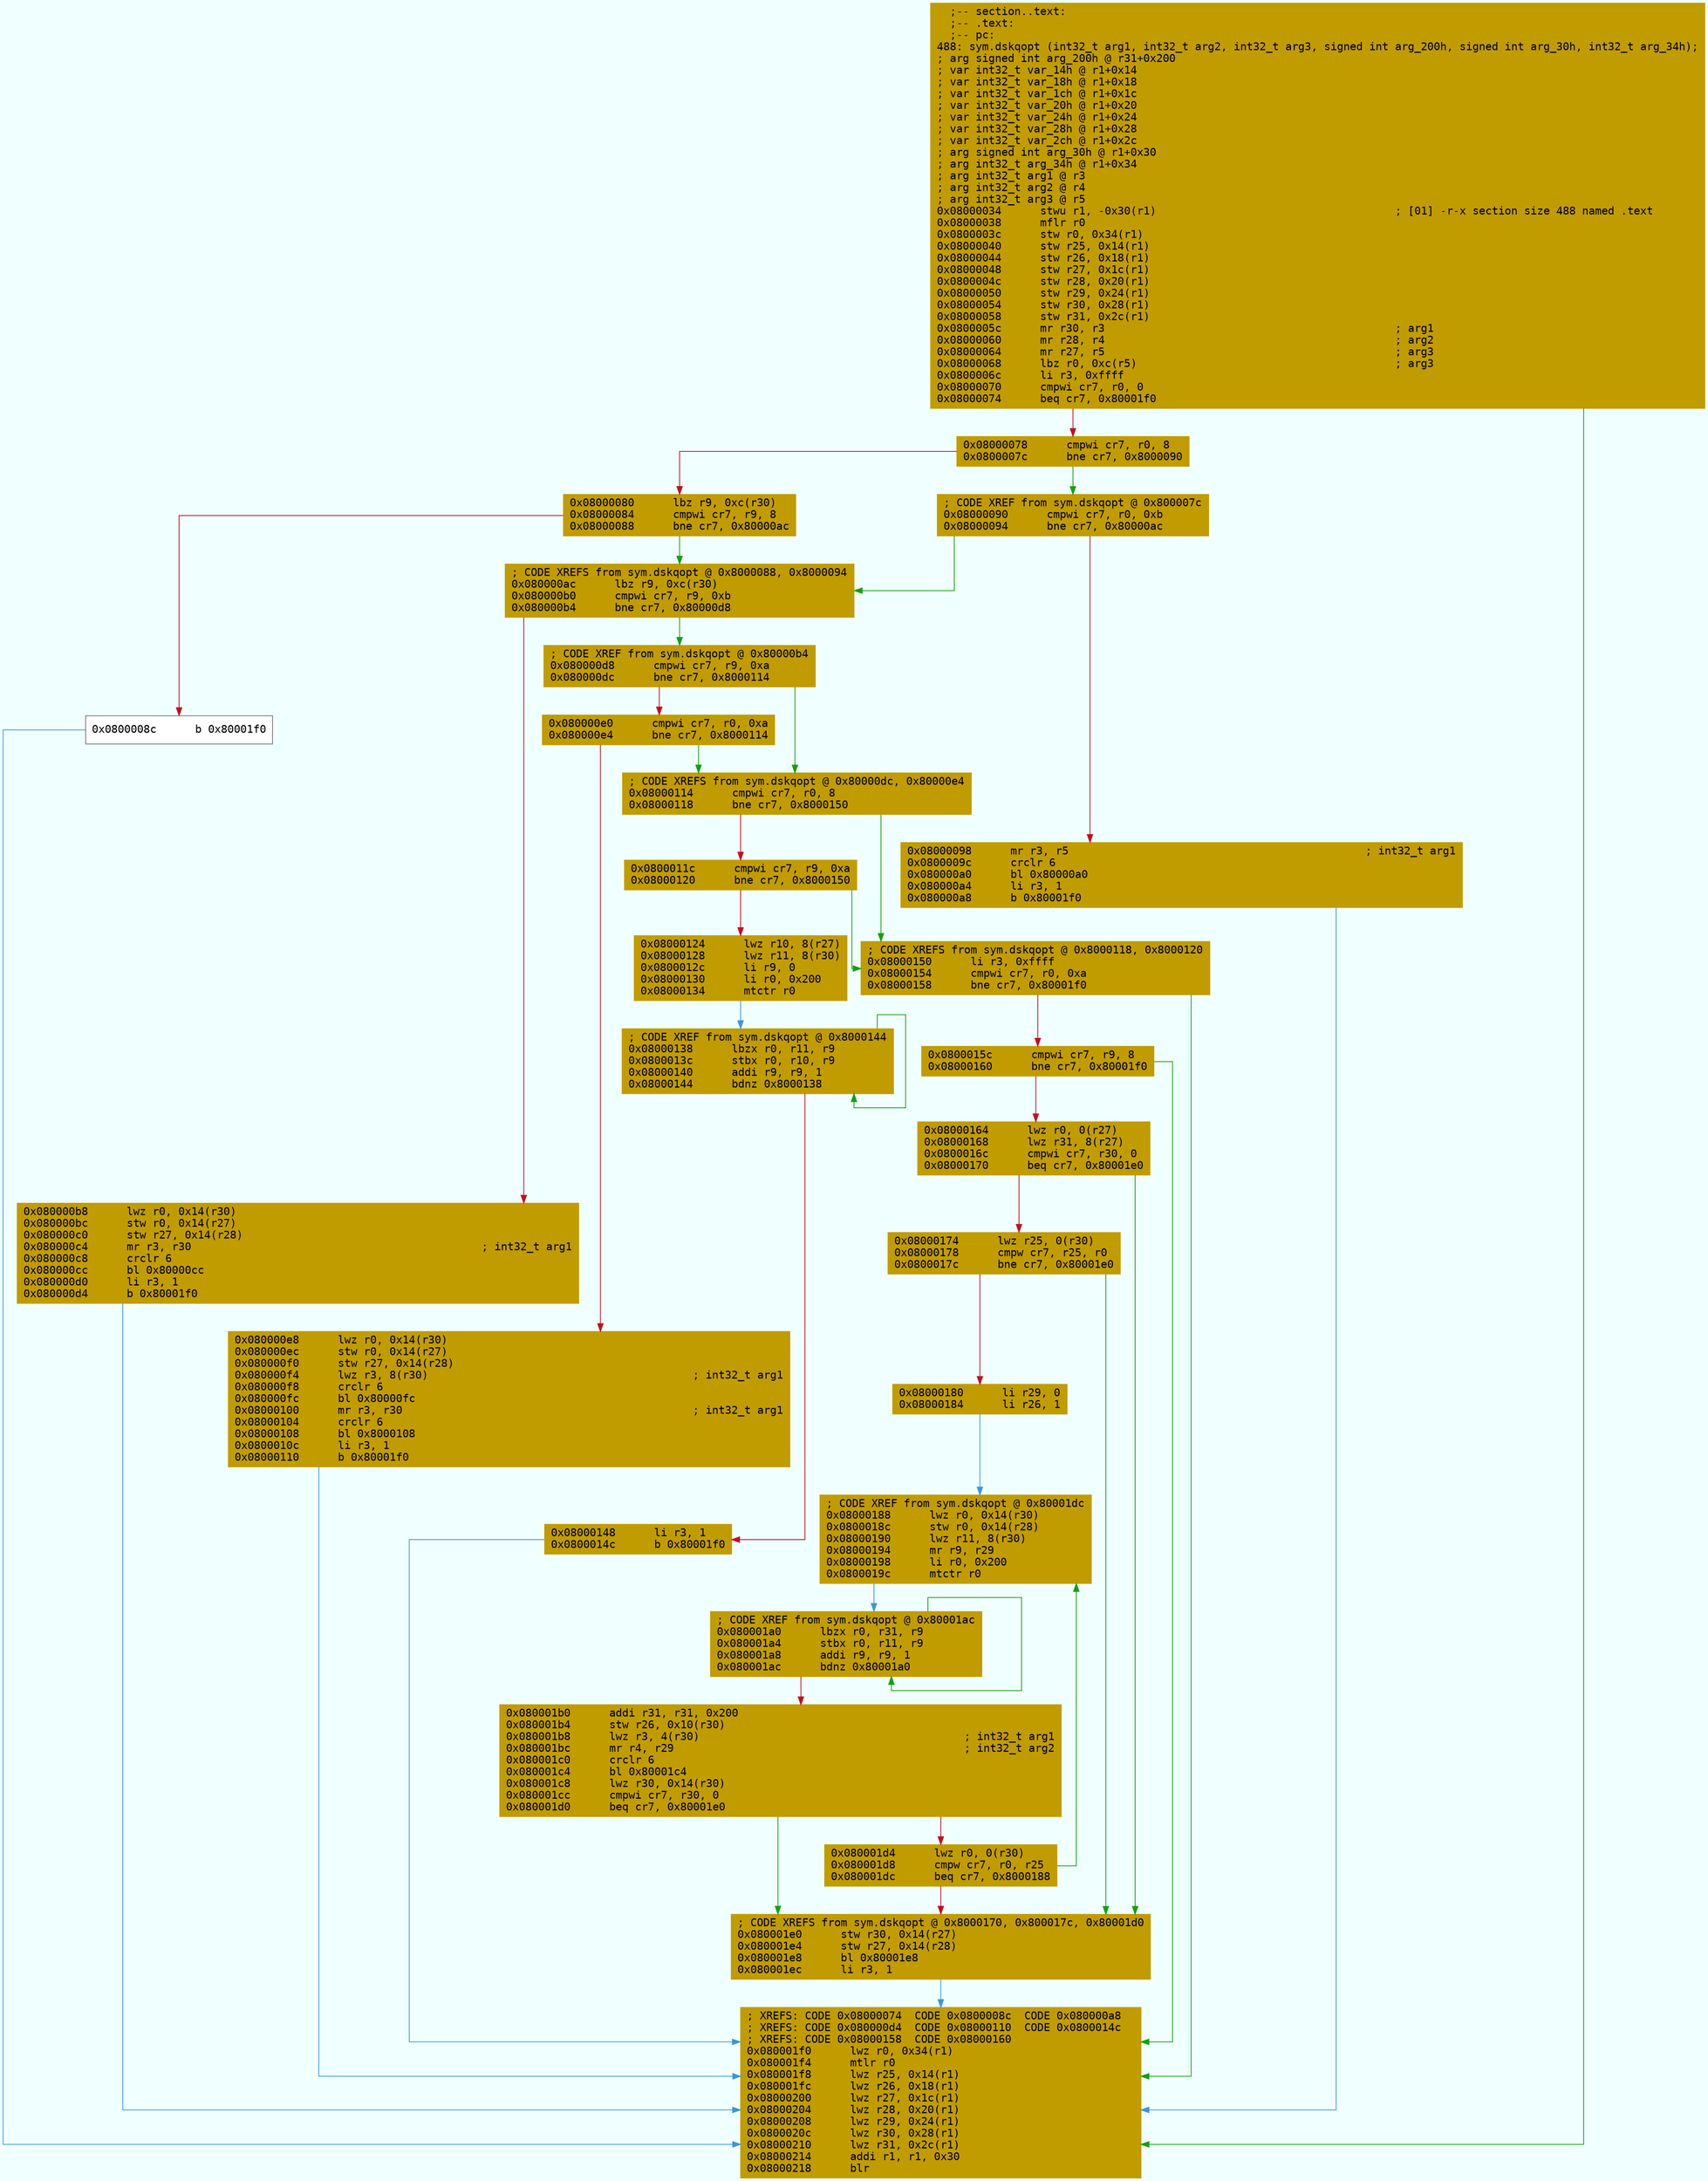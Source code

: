 digraph code {
	graph [bgcolor=azure fontsize=8 fontname="Courier" splines="ortho"];
	node [fillcolor=gray style=filled shape=box];
	edge [arrowhead="normal"];
	"0x08000034" [URL="sym.dskqopt/0x08000034", fillcolor="#c19c00",color="#c19c00", fontname="Courier",label="  ;-- section..text:\l  ;-- .text:\l  ;-- pc:\l488: sym.dskqopt (int32_t arg1, int32_t arg2, int32_t arg3, signed int arg_200h, signed int arg_30h, int32_t arg_34h);\l; arg signed int arg_200h @ r31+0x200\l; var int32_t var_14h @ r1+0x14\l; var int32_t var_18h @ r1+0x18\l; var int32_t var_1ch @ r1+0x1c\l; var int32_t var_20h @ r1+0x20\l; var int32_t var_24h @ r1+0x24\l; var int32_t var_28h @ r1+0x28\l; var int32_t var_2ch @ r1+0x2c\l; arg signed int arg_30h @ r1+0x30\l; arg int32_t arg_34h @ r1+0x34\l; arg int32_t arg1 @ r3\l; arg int32_t arg2 @ r4\l; arg int32_t arg3 @ r5\l0x08000034      stwu r1, -0x30(r1)                                     ; [01] -r-x section size 488 named .text\l0x08000038      mflr r0\l0x0800003c      stw r0, 0x34(r1)\l0x08000040      stw r25, 0x14(r1)\l0x08000044      stw r26, 0x18(r1)\l0x08000048      stw r27, 0x1c(r1)\l0x0800004c      stw r28, 0x20(r1)\l0x08000050      stw r29, 0x24(r1)\l0x08000054      stw r30, 0x28(r1)\l0x08000058      stw r31, 0x2c(r1)\l0x0800005c      mr r30, r3                                             ; arg1\l0x08000060      mr r28, r4                                             ; arg2\l0x08000064      mr r27, r5                                             ; arg3\l0x08000068      lbz r0, 0xc(r5)                                        ; arg3\l0x0800006c      li r3, 0xffff\l0x08000070      cmpwi cr7, r0, 0\l0x08000074      beq cr7, 0x80001f0\l"]
	"0x08000078" [URL="sym.dskqopt/0x08000078", fillcolor="#c19c00",color="#c19c00", fontname="Courier",label="0x08000078      cmpwi cr7, r0, 8\l0x0800007c      bne cr7, 0x8000090\l"]
	"0x08000080" [URL="sym.dskqopt/0x08000080", fillcolor="#c19c00",color="#c19c00", fontname="Courier",label="0x08000080      lbz r9, 0xc(r30)\l0x08000084      cmpwi cr7, r9, 8\l0x08000088      bne cr7, 0x80000ac\l"]
	"0x0800008c" [URL="sym.dskqopt/0x0800008c", fillcolor="white",color="#767676", fontname="Courier",label="0x0800008c      b 0x80001f0\l"]
	"0x08000090" [URL="sym.dskqopt/0x08000090", fillcolor="#c19c00",color="#c19c00", fontname="Courier",label="; CODE XREF from sym.dskqopt @ 0x800007c\l0x08000090      cmpwi cr7, r0, 0xb\l0x08000094      bne cr7, 0x80000ac\l"]
	"0x08000098" [URL="sym.dskqopt/0x08000098", fillcolor="#c19c00",color="#c19c00", fontname="Courier",label="0x08000098      mr r3, r5                                              ; int32_t arg1\l0x0800009c      crclr 6\l0x080000a0      bl 0x80000a0\l0x080000a4      li r3, 1\l0x080000a8      b 0x80001f0\l"]
	"0x080000ac" [URL="sym.dskqopt/0x080000ac", fillcolor="#c19c00",color="#c19c00", fontname="Courier",label="; CODE XREFS from sym.dskqopt @ 0x8000088, 0x8000094\l0x080000ac      lbz r9, 0xc(r30)\l0x080000b0      cmpwi cr7, r9, 0xb\l0x080000b4      bne cr7, 0x80000d8\l"]
	"0x080000b8" [URL="sym.dskqopt/0x080000b8", fillcolor="#c19c00",color="#c19c00", fontname="Courier",label="0x080000b8      lwz r0, 0x14(r30)\l0x080000bc      stw r0, 0x14(r27)\l0x080000c0      stw r27, 0x14(r28)\l0x080000c4      mr r3, r30                                             ; int32_t arg1\l0x080000c8      crclr 6\l0x080000cc      bl 0x80000cc\l0x080000d0      li r3, 1\l0x080000d4      b 0x80001f0\l"]
	"0x080000d8" [URL="sym.dskqopt/0x080000d8", fillcolor="#c19c00",color="#c19c00", fontname="Courier",label="; CODE XREF from sym.dskqopt @ 0x80000b4\l0x080000d8      cmpwi cr7, r9, 0xa\l0x080000dc      bne cr7, 0x8000114\l"]
	"0x080000e0" [URL="sym.dskqopt/0x080000e0", fillcolor="#c19c00",color="#c19c00", fontname="Courier",label="0x080000e0      cmpwi cr7, r0, 0xa\l0x080000e4      bne cr7, 0x8000114\l"]
	"0x080000e8" [URL="sym.dskqopt/0x080000e8", fillcolor="#c19c00",color="#c19c00", fontname="Courier",label="0x080000e8      lwz r0, 0x14(r30)\l0x080000ec      stw r0, 0x14(r27)\l0x080000f0      stw r27, 0x14(r28)\l0x080000f4      lwz r3, 8(r30)                                         ; int32_t arg1\l0x080000f8      crclr 6\l0x080000fc      bl 0x80000fc\l0x08000100      mr r3, r30                                             ; int32_t arg1\l0x08000104      crclr 6\l0x08000108      bl 0x8000108\l0x0800010c      li r3, 1\l0x08000110      b 0x80001f0\l"]
	"0x08000114" [URL="sym.dskqopt/0x08000114", fillcolor="#c19c00",color="#c19c00", fontname="Courier",label="; CODE XREFS from sym.dskqopt @ 0x80000dc, 0x80000e4\l0x08000114      cmpwi cr7, r0, 8\l0x08000118      bne cr7, 0x8000150\l"]
	"0x0800011c" [URL="sym.dskqopt/0x0800011c", fillcolor="#c19c00",color="#c19c00", fontname="Courier",label="0x0800011c      cmpwi cr7, r9, 0xa\l0x08000120      bne cr7, 0x8000150\l"]
	"0x08000124" [URL="sym.dskqopt/0x08000124", fillcolor="#c19c00",color="#c19c00", fontname="Courier",label="0x08000124      lwz r10, 8(r27)\l0x08000128      lwz r11, 8(r30)\l0x0800012c      li r9, 0\l0x08000130      li r0, 0x200\l0x08000134      mtctr r0\l"]
	"0x08000138" [URL="sym.dskqopt/0x08000138", fillcolor="#c19c00",color="#c19c00", fontname="Courier",label="; CODE XREF from sym.dskqopt @ 0x8000144\l0x08000138      lbzx r0, r11, r9\l0x0800013c      stbx r0, r10, r9\l0x08000140      addi r9, r9, 1\l0x08000144      bdnz 0x8000138\l"]
	"0x08000148" [URL="sym.dskqopt/0x08000148", fillcolor="#c19c00",color="#c19c00", fontname="Courier",label="0x08000148      li r3, 1\l0x0800014c      b 0x80001f0\l"]
	"0x08000150" [URL="sym.dskqopt/0x08000150", fillcolor="#c19c00",color="#c19c00", fontname="Courier",label="; CODE XREFS from sym.dskqopt @ 0x8000118, 0x8000120\l0x08000150      li r3, 0xffff\l0x08000154      cmpwi cr7, r0, 0xa\l0x08000158      bne cr7, 0x80001f0\l"]
	"0x0800015c" [URL="sym.dskqopt/0x0800015c", fillcolor="#c19c00",color="#c19c00", fontname="Courier",label="0x0800015c      cmpwi cr7, r9, 8\l0x08000160      bne cr7, 0x80001f0\l"]
	"0x08000164" [URL="sym.dskqopt/0x08000164", fillcolor="#c19c00",color="#c19c00", fontname="Courier",label="0x08000164      lwz r0, 0(r27)\l0x08000168      lwz r31, 8(r27)\l0x0800016c      cmpwi cr7, r30, 0\l0x08000170      beq cr7, 0x80001e0\l"]
	"0x08000174" [URL="sym.dskqopt/0x08000174", fillcolor="#c19c00",color="#c19c00", fontname="Courier",label="0x08000174      lwz r25, 0(r30)\l0x08000178      cmpw cr7, r25, r0\l0x0800017c      bne cr7, 0x80001e0\l"]
	"0x08000180" [URL="sym.dskqopt/0x08000180", fillcolor="#c19c00",color="#c19c00", fontname="Courier",label="0x08000180      li r29, 0\l0x08000184      li r26, 1\l"]
	"0x08000188" [URL="sym.dskqopt/0x08000188", fillcolor="#c19c00",color="#c19c00", fontname="Courier",label="; CODE XREF from sym.dskqopt @ 0x80001dc\l0x08000188      lwz r0, 0x14(r30)\l0x0800018c      stw r0, 0x14(r28)\l0x08000190      lwz r11, 8(r30)\l0x08000194      mr r9, r29\l0x08000198      li r0, 0x200\l0x0800019c      mtctr r0\l"]
	"0x080001a0" [URL="sym.dskqopt/0x080001a0", fillcolor="#c19c00",color="#c19c00", fontname="Courier",label="; CODE XREF from sym.dskqopt @ 0x80001ac\l0x080001a0      lbzx r0, r31, r9\l0x080001a4      stbx r0, r11, r9\l0x080001a8      addi r9, r9, 1\l0x080001ac      bdnz 0x80001a0\l"]
	"0x080001b0" [URL="sym.dskqopt/0x080001b0", fillcolor="#c19c00",color="#c19c00", fontname="Courier",label="0x080001b0      addi r31, r31, 0x200\l0x080001b4      stw r26, 0x10(r30)\l0x080001b8      lwz r3, 4(r30)                                         ; int32_t arg1\l0x080001bc      mr r4, r29                                             ; int32_t arg2\l0x080001c0      crclr 6\l0x080001c4      bl 0x80001c4\l0x080001c8      lwz r30, 0x14(r30)\l0x080001cc      cmpwi cr7, r30, 0\l0x080001d0      beq cr7, 0x80001e0\l"]
	"0x080001d4" [URL="sym.dskqopt/0x080001d4", fillcolor="#c19c00",color="#c19c00", fontname="Courier",label="0x080001d4      lwz r0, 0(r30)\l0x080001d8      cmpw cr7, r0, r25\l0x080001dc      beq cr7, 0x8000188\l"]
	"0x080001e0" [URL="sym.dskqopt/0x080001e0", fillcolor="#c19c00",color="#c19c00", fontname="Courier",label="; CODE XREFS from sym.dskqopt @ 0x8000170, 0x800017c, 0x80001d0\l0x080001e0      stw r30, 0x14(r27)\l0x080001e4      stw r27, 0x14(r28)\l0x080001e8      bl 0x80001e8\l0x080001ec      li r3, 1\l"]
	"0x080001f0" [URL="sym.dskqopt/0x080001f0", fillcolor="#c19c00",color="#c19c00", fontname="Courier",label="; XREFS: CODE 0x08000074  CODE 0x0800008c  CODE 0x080000a8  \l; XREFS: CODE 0x080000d4  CODE 0x08000110  CODE 0x0800014c  \l; XREFS: CODE 0x08000158  CODE 0x08000160  \l0x080001f0      lwz r0, 0x34(r1)\l0x080001f4      mtlr r0\l0x080001f8      lwz r25, 0x14(r1)\l0x080001fc      lwz r26, 0x18(r1)\l0x08000200      lwz r27, 0x1c(r1)\l0x08000204      lwz r28, 0x20(r1)\l0x08000208      lwz r29, 0x24(r1)\l0x0800020c      lwz r30, 0x28(r1)\l0x08000210      lwz r31, 0x2c(r1)\l0x08000214      addi r1, r1, 0x30\l0x08000218      blr\l"]
        "0x08000034" -> "0x080001f0" [color="#13a10e"];
        "0x08000034" -> "0x08000078" [color="#c50f1f"];
        "0x08000078" -> "0x08000090" [color="#13a10e"];
        "0x08000078" -> "0x08000080" [color="#c50f1f"];
        "0x08000080" -> "0x080000ac" [color="#13a10e"];
        "0x08000080" -> "0x0800008c" [color="#c50f1f"];
        "0x0800008c" -> "0x080001f0" [color="#3a96dd"];
        "0x08000090" -> "0x080000ac" [color="#13a10e"];
        "0x08000090" -> "0x08000098" [color="#c50f1f"];
        "0x08000098" -> "0x080001f0" [color="#3a96dd"];
        "0x080000ac" -> "0x080000d8" [color="#13a10e"];
        "0x080000ac" -> "0x080000b8" [color="#c50f1f"];
        "0x080000b8" -> "0x080001f0" [color="#3a96dd"];
        "0x080000d8" -> "0x08000114" [color="#13a10e"];
        "0x080000d8" -> "0x080000e0" [color="#c50f1f"];
        "0x080000e0" -> "0x08000114" [color="#13a10e"];
        "0x080000e0" -> "0x080000e8" [color="#c50f1f"];
        "0x080000e8" -> "0x080001f0" [color="#3a96dd"];
        "0x08000114" -> "0x08000150" [color="#13a10e"];
        "0x08000114" -> "0x0800011c" [color="#c50f1f"];
        "0x0800011c" -> "0x08000150" [color="#13a10e"];
        "0x0800011c" -> "0x08000124" [color="#c50f1f"];
        "0x08000124" -> "0x08000138" [color="#3a96dd"];
        "0x08000138" -> "0x08000138" [color="#13a10e"];
        "0x08000138" -> "0x08000148" [color="#c50f1f"];
        "0x08000148" -> "0x080001f0" [color="#3a96dd"];
        "0x08000150" -> "0x080001f0" [color="#13a10e"];
        "0x08000150" -> "0x0800015c" [color="#c50f1f"];
        "0x0800015c" -> "0x080001f0" [color="#13a10e"];
        "0x0800015c" -> "0x08000164" [color="#c50f1f"];
        "0x08000164" -> "0x080001e0" [color="#13a10e"];
        "0x08000164" -> "0x08000174" [color="#c50f1f"];
        "0x08000174" -> "0x080001e0" [color="#13a10e"];
        "0x08000174" -> "0x08000180" [color="#c50f1f"];
        "0x08000180" -> "0x08000188" [color="#3a96dd"];
        "0x08000188" -> "0x080001a0" [color="#3a96dd"];
        "0x080001a0" -> "0x080001a0" [color="#13a10e"];
        "0x080001a0" -> "0x080001b0" [color="#c50f1f"];
        "0x080001b0" -> "0x080001e0" [color="#13a10e"];
        "0x080001b0" -> "0x080001d4" [color="#c50f1f"];
        "0x080001d4" -> "0x08000188" [color="#13a10e"];
        "0x080001d4" -> "0x080001e0" [color="#c50f1f"];
        "0x080001e0" -> "0x080001f0" [color="#3a96dd"];
}
